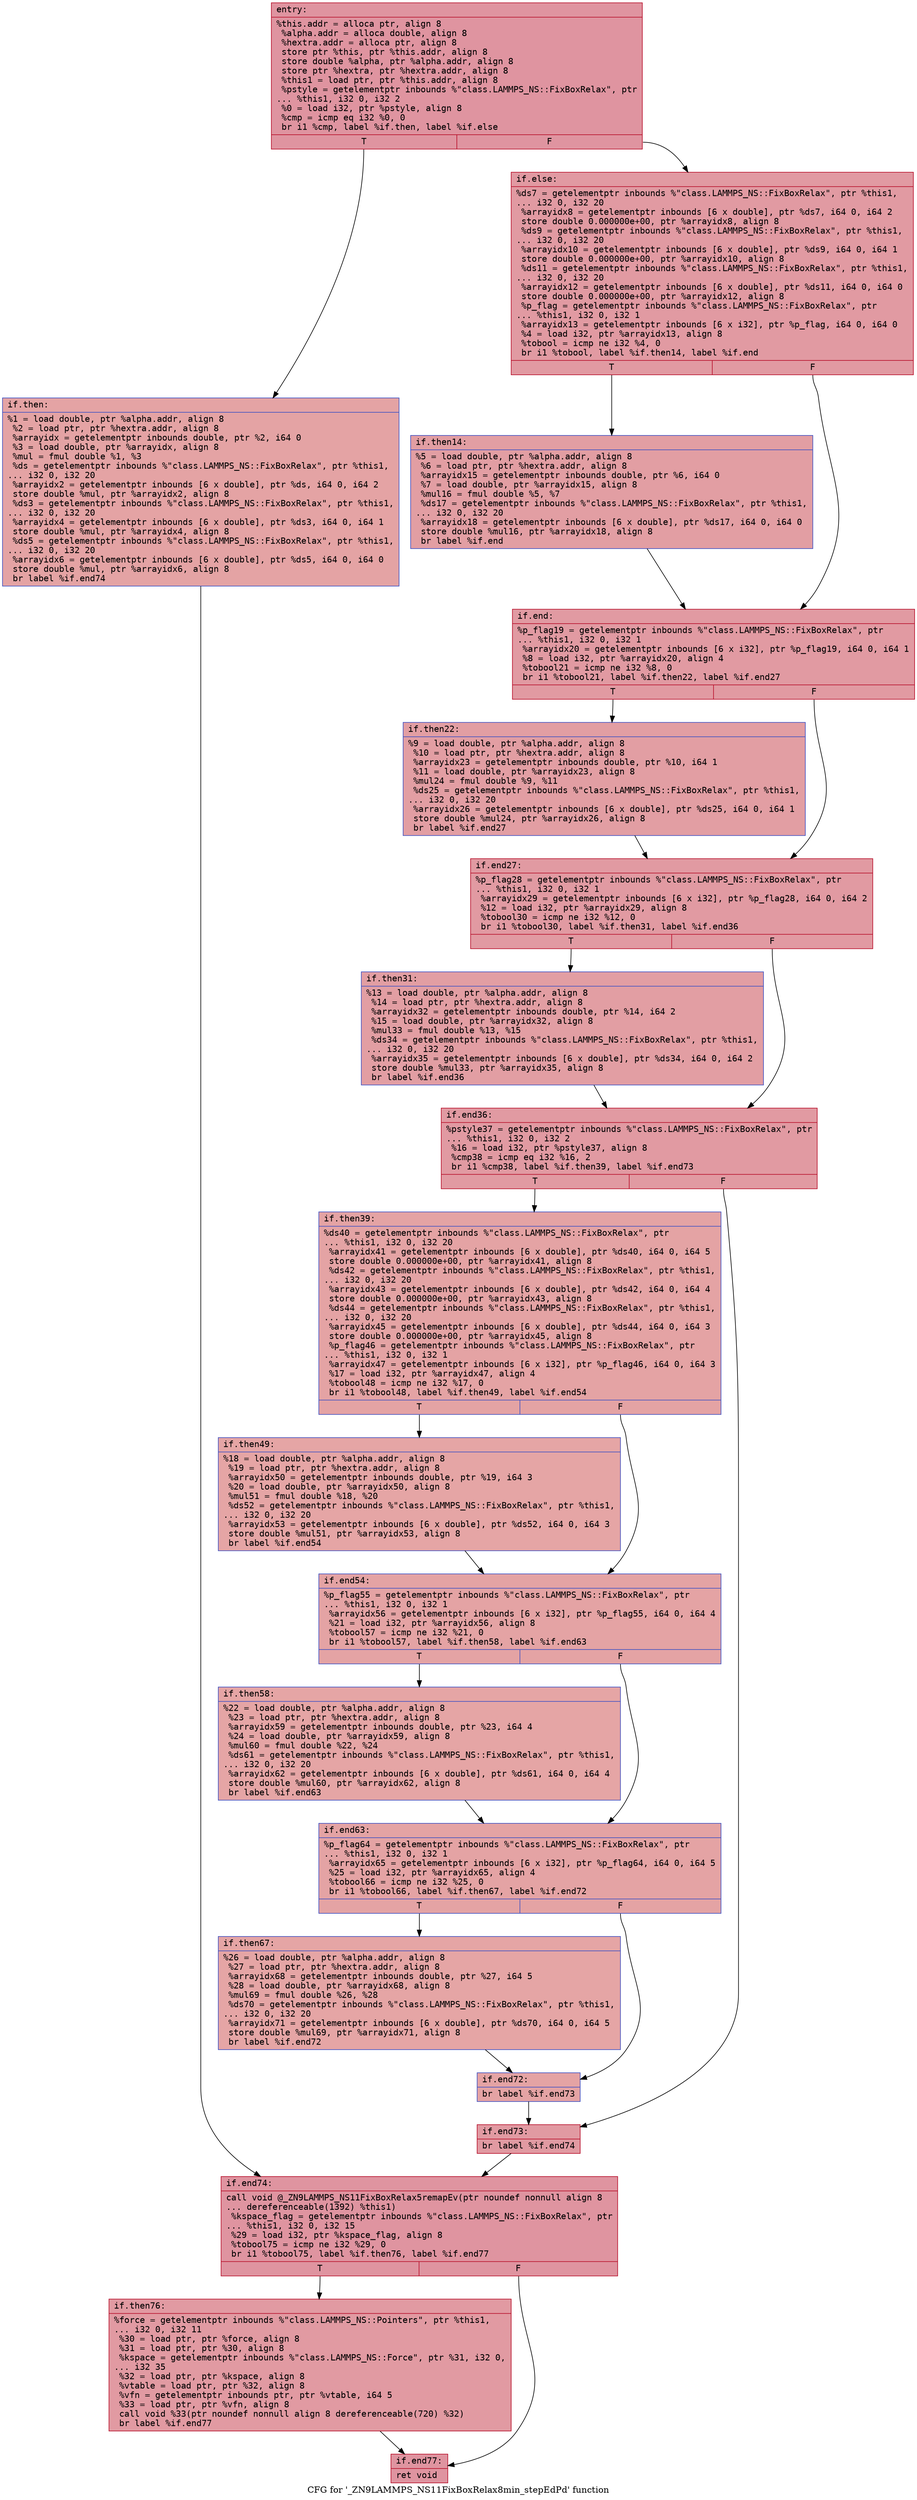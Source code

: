 digraph "CFG for '_ZN9LAMMPS_NS11FixBoxRelax8min_stepEdPd' function" {
	label="CFG for '_ZN9LAMMPS_NS11FixBoxRelax8min_stepEdPd' function";

	Node0x55810d81bfe0 [shape=record,color="#b70d28ff", style=filled, fillcolor="#b70d2870" fontname="Courier",label="{entry:\l|  %this.addr = alloca ptr, align 8\l  %alpha.addr = alloca double, align 8\l  %hextra.addr = alloca ptr, align 8\l  store ptr %this, ptr %this.addr, align 8\l  store double %alpha, ptr %alpha.addr, align 8\l  store ptr %hextra, ptr %hextra.addr, align 8\l  %this1 = load ptr, ptr %this.addr, align 8\l  %pstyle = getelementptr inbounds %\"class.LAMMPS_NS::FixBoxRelax\", ptr\l... %this1, i32 0, i32 2\l  %0 = load i32, ptr %pstyle, align 8\l  %cmp = icmp eq i32 %0, 0\l  br i1 %cmp, label %if.then, label %if.else\l|{<s0>T|<s1>F}}"];
	Node0x55810d81bfe0:s0 -> Node0x55810d81c5f0[tooltip="entry -> if.then\nProbability 37.50%" ];
	Node0x55810d81bfe0:s1 -> Node0x55810d81c660[tooltip="entry -> if.else\nProbability 62.50%" ];
	Node0x55810d81c5f0 [shape=record,color="#3d50c3ff", style=filled, fillcolor="#c32e3170" fontname="Courier",label="{if.then:\l|  %1 = load double, ptr %alpha.addr, align 8\l  %2 = load ptr, ptr %hextra.addr, align 8\l  %arrayidx = getelementptr inbounds double, ptr %2, i64 0\l  %3 = load double, ptr %arrayidx, align 8\l  %mul = fmul double %1, %3\l  %ds = getelementptr inbounds %\"class.LAMMPS_NS::FixBoxRelax\", ptr %this1,\l... i32 0, i32 20\l  %arrayidx2 = getelementptr inbounds [6 x double], ptr %ds, i64 0, i64 2\l  store double %mul, ptr %arrayidx2, align 8\l  %ds3 = getelementptr inbounds %\"class.LAMMPS_NS::FixBoxRelax\", ptr %this1,\l... i32 0, i32 20\l  %arrayidx4 = getelementptr inbounds [6 x double], ptr %ds3, i64 0, i64 1\l  store double %mul, ptr %arrayidx4, align 8\l  %ds5 = getelementptr inbounds %\"class.LAMMPS_NS::FixBoxRelax\", ptr %this1,\l... i32 0, i32 20\l  %arrayidx6 = getelementptr inbounds [6 x double], ptr %ds5, i64 0, i64 0\l  store double %mul, ptr %arrayidx6, align 8\l  br label %if.end74\l}"];
	Node0x55810d81c5f0 -> Node0x55810d81d370[tooltip="if.then -> if.end74\nProbability 100.00%" ];
	Node0x55810d81c660 [shape=record,color="#b70d28ff", style=filled, fillcolor="#bb1b2c70" fontname="Courier",label="{if.else:\l|  %ds7 = getelementptr inbounds %\"class.LAMMPS_NS::FixBoxRelax\", ptr %this1,\l... i32 0, i32 20\l  %arrayidx8 = getelementptr inbounds [6 x double], ptr %ds7, i64 0, i64 2\l  store double 0.000000e+00, ptr %arrayidx8, align 8\l  %ds9 = getelementptr inbounds %\"class.LAMMPS_NS::FixBoxRelax\", ptr %this1,\l... i32 0, i32 20\l  %arrayidx10 = getelementptr inbounds [6 x double], ptr %ds9, i64 0, i64 1\l  store double 0.000000e+00, ptr %arrayidx10, align 8\l  %ds11 = getelementptr inbounds %\"class.LAMMPS_NS::FixBoxRelax\", ptr %this1,\l... i32 0, i32 20\l  %arrayidx12 = getelementptr inbounds [6 x double], ptr %ds11, i64 0, i64 0\l  store double 0.000000e+00, ptr %arrayidx12, align 8\l  %p_flag = getelementptr inbounds %\"class.LAMMPS_NS::FixBoxRelax\", ptr\l... %this1, i32 0, i32 1\l  %arrayidx13 = getelementptr inbounds [6 x i32], ptr %p_flag, i64 0, i64 0\l  %4 = load i32, ptr %arrayidx13, align 8\l  %tobool = icmp ne i32 %4, 0\l  br i1 %tobool, label %if.then14, label %if.end\l|{<s0>T|<s1>F}}"];
	Node0x55810d81c660:s0 -> Node0x55810d81e030[tooltip="if.else -> if.then14\nProbability 62.50%" ];
	Node0x55810d81c660:s1 -> Node0x55810d81e0b0[tooltip="if.else -> if.end\nProbability 37.50%" ];
	Node0x55810d81e030 [shape=record,color="#3d50c3ff", style=filled, fillcolor="#be242e70" fontname="Courier",label="{if.then14:\l|  %5 = load double, ptr %alpha.addr, align 8\l  %6 = load ptr, ptr %hextra.addr, align 8\l  %arrayidx15 = getelementptr inbounds double, ptr %6, i64 0\l  %7 = load double, ptr %arrayidx15, align 8\l  %mul16 = fmul double %5, %7\l  %ds17 = getelementptr inbounds %\"class.LAMMPS_NS::FixBoxRelax\", ptr %this1,\l... i32 0, i32 20\l  %arrayidx18 = getelementptr inbounds [6 x double], ptr %ds17, i64 0, i64 0\l  store double %mul16, ptr %arrayidx18, align 8\l  br label %if.end\l}"];
	Node0x55810d81e030 -> Node0x55810d81e0b0[tooltip="if.then14 -> if.end\nProbability 100.00%" ];
	Node0x55810d81e0b0 [shape=record,color="#b70d28ff", style=filled, fillcolor="#bb1b2c70" fontname="Courier",label="{if.end:\l|  %p_flag19 = getelementptr inbounds %\"class.LAMMPS_NS::FixBoxRelax\", ptr\l... %this1, i32 0, i32 1\l  %arrayidx20 = getelementptr inbounds [6 x i32], ptr %p_flag19, i64 0, i64 1\l  %8 = load i32, ptr %arrayidx20, align 4\l  %tobool21 = icmp ne i32 %8, 0\l  br i1 %tobool21, label %if.then22, label %if.end27\l|{<s0>T|<s1>F}}"];
	Node0x55810d81e0b0:s0 -> Node0x55810d81ead0[tooltip="if.end -> if.then22\nProbability 62.50%" ];
	Node0x55810d81e0b0:s1 -> Node0x55810d81eb50[tooltip="if.end -> if.end27\nProbability 37.50%" ];
	Node0x55810d81ead0 [shape=record,color="#3d50c3ff", style=filled, fillcolor="#be242e70" fontname="Courier",label="{if.then22:\l|  %9 = load double, ptr %alpha.addr, align 8\l  %10 = load ptr, ptr %hextra.addr, align 8\l  %arrayidx23 = getelementptr inbounds double, ptr %10, i64 1\l  %11 = load double, ptr %arrayidx23, align 8\l  %mul24 = fmul double %9, %11\l  %ds25 = getelementptr inbounds %\"class.LAMMPS_NS::FixBoxRelax\", ptr %this1,\l... i32 0, i32 20\l  %arrayidx26 = getelementptr inbounds [6 x double], ptr %ds25, i64 0, i64 1\l  store double %mul24, ptr %arrayidx26, align 8\l  br label %if.end27\l}"];
	Node0x55810d81ead0 -> Node0x55810d81eb50[tooltip="if.then22 -> if.end27\nProbability 100.00%" ];
	Node0x55810d81eb50 [shape=record,color="#b70d28ff", style=filled, fillcolor="#bb1b2c70" fontname="Courier",label="{if.end27:\l|  %p_flag28 = getelementptr inbounds %\"class.LAMMPS_NS::FixBoxRelax\", ptr\l... %this1, i32 0, i32 1\l  %arrayidx29 = getelementptr inbounds [6 x i32], ptr %p_flag28, i64 0, i64 2\l  %12 = load i32, ptr %arrayidx29, align 8\l  %tobool30 = icmp ne i32 %12, 0\l  br i1 %tobool30, label %if.then31, label %if.end36\l|{<s0>T|<s1>F}}"];
	Node0x55810d81eb50:s0 -> Node0x55810d81f580[tooltip="if.end27 -> if.then31\nProbability 62.50%" ];
	Node0x55810d81eb50:s1 -> Node0x55810d81d8a0[tooltip="if.end27 -> if.end36\nProbability 37.50%" ];
	Node0x55810d81f580 [shape=record,color="#3d50c3ff", style=filled, fillcolor="#be242e70" fontname="Courier",label="{if.then31:\l|  %13 = load double, ptr %alpha.addr, align 8\l  %14 = load ptr, ptr %hextra.addr, align 8\l  %arrayidx32 = getelementptr inbounds double, ptr %14, i64 2\l  %15 = load double, ptr %arrayidx32, align 8\l  %mul33 = fmul double %13, %15\l  %ds34 = getelementptr inbounds %\"class.LAMMPS_NS::FixBoxRelax\", ptr %this1,\l... i32 0, i32 20\l  %arrayidx35 = getelementptr inbounds [6 x double], ptr %ds34, i64 0, i64 2\l  store double %mul33, ptr %arrayidx35, align 8\l  br label %if.end36\l}"];
	Node0x55810d81f580 -> Node0x55810d81d8a0[tooltip="if.then31 -> if.end36\nProbability 100.00%" ];
	Node0x55810d81d8a0 [shape=record,color="#b70d28ff", style=filled, fillcolor="#bb1b2c70" fontname="Courier",label="{if.end36:\l|  %pstyle37 = getelementptr inbounds %\"class.LAMMPS_NS::FixBoxRelax\", ptr\l... %this1, i32 0, i32 2\l  %16 = load i32, ptr %pstyle37, align 8\l  %cmp38 = icmp eq i32 %16, 2\l  br i1 %cmp38, label %if.then39, label %if.end73\l|{<s0>T|<s1>F}}"];
	Node0x55810d81d8a0:s0 -> Node0x55810d820230[tooltip="if.end36 -> if.then39\nProbability 50.00%" ];
	Node0x55810d81d8a0:s1 -> Node0x55810d8202b0[tooltip="if.end36 -> if.end73\nProbability 50.00%" ];
	Node0x55810d820230 [shape=record,color="#3d50c3ff", style=filled, fillcolor="#c32e3170" fontname="Courier",label="{if.then39:\l|  %ds40 = getelementptr inbounds %\"class.LAMMPS_NS::FixBoxRelax\", ptr\l... %this1, i32 0, i32 20\l  %arrayidx41 = getelementptr inbounds [6 x double], ptr %ds40, i64 0, i64 5\l  store double 0.000000e+00, ptr %arrayidx41, align 8\l  %ds42 = getelementptr inbounds %\"class.LAMMPS_NS::FixBoxRelax\", ptr %this1,\l... i32 0, i32 20\l  %arrayidx43 = getelementptr inbounds [6 x double], ptr %ds42, i64 0, i64 4\l  store double 0.000000e+00, ptr %arrayidx43, align 8\l  %ds44 = getelementptr inbounds %\"class.LAMMPS_NS::FixBoxRelax\", ptr %this1,\l... i32 0, i32 20\l  %arrayidx45 = getelementptr inbounds [6 x double], ptr %ds44, i64 0, i64 3\l  store double 0.000000e+00, ptr %arrayidx45, align 8\l  %p_flag46 = getelementptr inbounds %\"class.LAMMPS_NS::FixBoxRelax\", ptr\l... %this1, i32 0, i32 1\l  %arrayidx47 = getelementptr inbounds [6 x i32], ptr %p_flag46, i64 0, i64 3\l  %17 = load i32, ptr %arrayidx47, align 4\l  %tobool48 = icmp ne i32 %17, 0\l  br i1 %tobool48, label %if.then49, label %if.end54\l|{<s0>T|<s1>F}}"];
	Node0x55810d820230:s0 -> Node0x55810d820e50[tooltip="if.then39 -> if.then49\nProbability 62.50%" ];
	Node0x55810d820230:s1 -> Node0x55810d820ed0[tooltip="if.then39 -> if.end54\nProbability 37.50%" ];
	Node0x55810d820e50 [shape=record,color="#3d50c3ff", style=filled, fillcolor="#c5333470" fontname="Courier",label="{if.then49:\l|  %18 = load double, ptr %alpha.addr, align 8\l  %19 = load ptr, ptr %hextra.addr, align 8\l  %arrayidx50 = getelementptr inbounds double, ptr %19, i64 3\l  %20 = load double, ptr %arrayidx50, align 8\l  %mul51 = fmul double %18, %20\l  %ds52 = getelementptr inbounds %\"class.LAMMPS_NS::FixBoxRelax\", ptr %this1,\l... i32 0, i32 20\l  %arrayidx53 = getelementptr inbounds [6 x double], ptr %ds52, i64 0, i64 3\l  store double %mul51, ptr %arrayidx53, align 8\l  br label %if.end54\l}"];
	Node0x55810d820e50 -> Node0x55810d820ed0[tooltip="if.then49 -> if.end54\nProbability 100.00%" ];
	Node0x55810d820ed0 [shape=record,color="#3d50c3ff", style=filled, fillcolor="#c32e3170" fontname="Courier",label="{if.end54:\l|  %p_flag55 = getelementptr inbounds %\"class.LAMMPS_NS::FixBoxRelax\", ptr\l... %this1, i32 0, i32 1\l  %arrayidx56 = getelementptr inbounds [6 x i32], ptr %p_flag55, i64 0, i64 4\l  %21 = load i32, ptr %arrayidx56, align 8\l  %tobool57 = icmp ne i32 %21, 0\l  br i1 %tobool57, label %if.then58, label %if.end63\l|{<s0>T|<s1>F}}"];
	Node0x55810d820ed0:s0 -> Node0x55810d821900[tooltip="if.end54 -> if.then58\nProbability 62.50%" ];
	Node0x55810d820ed0:s1 -> Node0x55810d821980[tooltip="if.end54 -> if.end63\nProbability 37.50%" ];
	Node0x55810d821900 [shape=record,color="#3d50c3ff", style=filled, fillcolor="#c5333470" fontname="Courier",label="{if.then58:\l|  %22 = load double, ptr %alpha.addr, align 8\l  %23 = load ptr, ptr %hextra.addr, align 8\l  %arrayidx59 = getelementptr inbounds double, ptr %23, i64 4\l  %24 = load double, ptr %arrayidx59, align 8\l  %mul60 = fmul double %22, %24\l  %ds61 = getelementptr inbounds %\"class.LAMMPS_NS::FixBoxRelax\", ptr %this1,\l... i32 0, i32 20\l  %arrayidx62 = getelementptr inbounds [6 x double], ptr %ds61, i64 0, i64 4\l  store double %mul60, ptr %arrayidx62, align 8\l  br label %if.end63\l}"];
	Node0x55810d821900 -> Node0x55810d821980[tooltip="if.then58 -> if.end63\nProbability 100.00%" ];
	Node0x55810d821980 [shape=record,color="#3d50c3ff", style=filled, fillcolor="#c32e3170" fontname="Courier",label="{if.end63:\l|  %p_flag64 = getelementptr inbounds %\"class.LAMMPS_NS::FixBoxRelax\", ptr\l... %this1, i32 0, i32 1\l  %arrayidx65 = getelementptr inbounds [6 x i32], ptr %p_flag64, i64 0, i64 5\l  %25 = load i32, ptr %arrayidx65, align 4\l  %tobool66 = icmp ne i32 %25, 0\l  br i1 %tobool66, label %if.then67, label %if.end72\l|{<s0>T|<s1>F}}"];
	Node0x55810d821980:s0 -> Node0x55810d8223b0[tooltip="if.end63 -> if.then67\nProbability 62.50%" ];
	Node0x55810d821980:s1 -> Node0x55810d822430[tooltip="if.end63 -> if.end72\nProbability 37.50%" ];
	Node0x55810d8223b0 [shape=record,color="#3d50c3ff", style=filled, fillcolor="#c5333470" fontname="Courier",label="{if.then67:\l|  %26 = load double, ptr %alpha.addr, align 8\l  %27 = load ptr, ptr %hextra.addr, align 8\l  %arrayidx68 = getelementptr inbounds double, ptr %27, i64 5\l  %28 = load double, ptr %arrayidx68, align 8\l  %mul69 = fmul double %26, %28\l  %ds70 = getelementptr inbounds %\"class.LAMMPS_NS::FixBoxRelax\", ptr %this1,\l... i32 0, i32 20\l  %arrayidx71 = getelementptr inbounds [6 x double], ptr %ds70, i64 0, i64 5\l  store double %mul69, ptr %arrayidx71, align 8\l  br label %if.end72\l}"];
	Node0x55810d8223b0 -> Node0x55810d822430[tooltip="if.then67 -> if.end72\nProbability 100.00%" ];
	Node0x55810d822430 [shape=record,color="#3d50c3ff", style=filled, fillcolor="#c32e3170" fontname="Courier",label="{if.end72:\l|  br label %if.end73\l}"];
	Node0x55810d822430 -> Node0x55810d8202b0[tooltip="if.end72 -> if.end73\nProbability 100.00%" ];
	Node0x55810d8202b0 [shape=record,color="#b70d28ff", style=filled, fillcolor="#bb1b2c70" fontname="Courier",label="{if.end73:\l|  br label %if.end74\l}"];
	Node0x55810d8202b0 -> Node0x55810d81d370[tooltip="if.end73 -> if.end74\nProbability 100.00%" ];
	Node0x55810d81d370 [shape=record,color="#b70d28ff", style=filled, fillcolor="#b70d2870" fontname="Courier",label="{if.end74:\l|  call void @_ZN9LAMMPS_NS11FixBoxRelax5remapEv(ptr noundef nonnull align 8\l... dereferenceable(1392) %this1)\l  %kspace_flag = getelementptr inbounds %\"class.LAMMPS_NS::FixBoxRelax\", ptr\l... %this1, i32 0, i32 15\l  %29 = load i32, ptr %kspace_flag, align 8\l  %tobool75 = icmp ne i32 %29, 0\l  br i1 %tobool75, label %if.then76, label %if.end77\l|{<s0>T|<s1>F}}"];
	Node0x55810d81d370:s0 -> Node0x55810d823010[tooltip="if.end74 -> if.then76\nProbability 62.50%" ];
	Node0x55810d81d370:s1 -> Node0x55810d823090[tooltip="if.end74 -> if.end77\nProbability 37.50%" ];
	Node0x55810d823010 [shape=record,color="#b70d28ff", style=filled, fillcolor="#bb1b2c70" fontname="Courier",label="{if.then76:\l|  %force = getelementptr inbounds %\"class.LAMMPS_NS::Pointers\", ptr %this1,\l... i32 0, i32 11\l  %30 = load ptr, ptr %force, align 8\l  %31 = load ptr, ptr %30, align 8\l  %kspace = getelementptr inbounds %\"class.LAMMPS_NS::Force\", ptr %31, i32 0,\l... i32 35\l  %32 = load ptr, ptr %kspace, align 8\l  %vtable = load ptr, ptr %32, align 8\l  %vfn = getelementptr inbounds ptr, ptr %vtable, i64 5\l  %33 = load ptr, ptr %vfn, align 8\l  call void %33(ptr noundef nonnull align 8 dereferenceable(720) %32)\l  br label %if.end77\l}"];
	Node0x55810d823010 -> Node0x55810d823090[tooltip="if.then76 -> if.end77\nProbability 100.00%" ];
	Node0x55810d823090 [shape=record,color="#b70d28ff", style=filled, fillcolor="#b70d2870" fontname="Courier",label="{if.end77:\l|  ret void\l}"];
}

